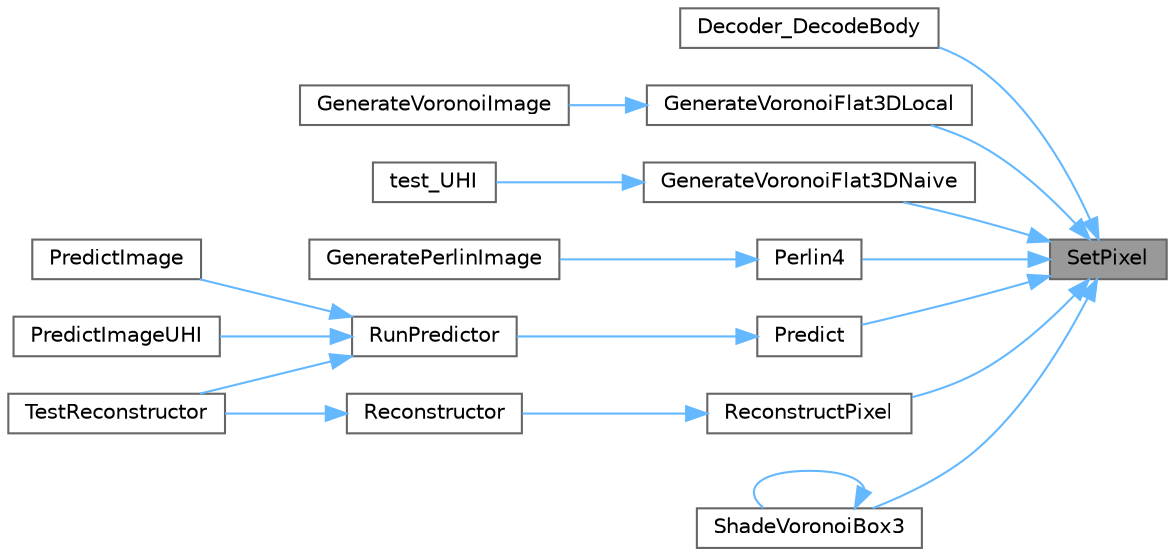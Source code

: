 digraph "SetPixel"
{
 // LATEX_PDF_SIZE
  bgcolor="transparent";
  edge [fontname=Helvetica,fontsize=10,labelfontname=Helvetica,labelfontsize=10];
  node [fontname=Helvetica,fontsize=10,shape=box,height=0.2,width=0.4];
  rankdir="RL";
  Node1 [id="Node000001",label="SetPixel",height=0.2,width=0.4,color="gray40", fillcolor="grey60", style="filled", fontcolor="black",tooltip=" "];
  Node1 -> Node2 [id="edge35_Node000001_Node000002",dir="back",color="steelblue1",style="solid",tooltip=" "];
  Node2 [id="Node000002",label="Decoder_DecodeBody",height=0.2,width=0.4,color="grey40", fillcolor="white", style="filled",URL="$decoder_8c.html#a92568f6a10fcb23b4699402e71a02177",tooltip=" "];
  Node1 -> Node3 [id="edge36_Node000001_Node000003",dir="back",color="steelblue1",style="solid",tooltip=" "];
  Node3 [id="Node000003",label="GenerateVoronoiFlat3DLocal",height=0.2,width=0.4,color="grey40", fillcolor="white", style="filled",URL="$synthetic__image__generator_8c.html#a4f7681c24ad008b5b20f8147d2938bb0",tooltip="Faster Method for Generating Voronoi Diagrams."];
  Node3 -> Node4 [id="edge37_Node000003_Node000004",dir="back",color="steelblue1",style="solid",tooltip=" "];
  Node4 [id="Node000004",label="GenerateVoronoiImage",height=0.2,width=0.4,color="grey40", fillcolor="white", style="filled",URL="$generate__image_8c.html#a450c7f9206bff8de0c177e34e6b5bcf4",tooltip=" "];
  Node1 -> Node5 [id="edge38_Node000001_Node000005",dir="back",color="steelblue1",style="solid",tooltip=" "];
  Node5 [id="Node000005",label="GenerateVoronoiFlat3DNaive",height=0.2,width=0.4,color="grey40", fillcolor="white", style="filled",URL="$synthetic__image__generator_8c.html#a2850e51614bbc71487c7ed52f10fae28",tooltip=" "];
  Node5 -> Node6 [id="edge39_Node000005_Node000006",dir="back",color="steelblue1",style="solid",tooltip=" "];
  Node6 [id="Node000006",label="test_UHI",height=0.2,width=0.4,color="grey40", fillcolor="white", style="filled",URL="$test___u_h_i_8c.html#a24aa285f65de829c8a9791d901405626",tooltip=" "];
  Node1 -> Node7 [id="edge40_Node000001_Node000007",dir="back",color="steelblue1",style="solid",tooltip=" "];
  Node7 [id="Node000007",label="Perlin4",height=0.2,width=0.4,color="grey40", fillcolor="white", style="filled",URL="$perlin__noise_8c.html#a573b5b9f4a318d5723b22ecfe2eaa87a",tooltip=" "];
  Node7 -> Node8 [id="edge41_Node000007_Node000008",dir="back",color="steelblue1",style="solid",tooltip=" "];
  Node8 [id="Node000008",label="GeneratePerlinImage",height=0.2,width=0.4,color="grey40", fillcolor="white", style="filled",URL="$perlin__noise_8c.html#a6d727efa497a4b992c90483602583515",tooltip=" "];
  Node1 -> Node9 [id="edge42_Node000001_Node000009",dir="back",color="steelblue1",style="solid",tooltip=" "];
  Node9 [id="Node000009",label="Predict",height=0.2,width=0.4,color="grey40", fillcolor="white", style="filled",URL="$predictor_8c.html#ad6da8c8a0536aa627bd38f8b6e0a12c2",tooltip=" "];
  Node9 -> Node10 [id="edge43_Node000009_Node000010",dir="back",color="steelblue1",style="solid",tooltip=" "];
  Node10 [id="Node000010",label="RunPredictor",height=0.2,width=0.4,color="grey40", fillcolor="white", style="filled",URL="$predictor_8c.html#a4a94804509574a94d896a4164802bcd2",tooltip=" "];
  Node10 -> Node11 [id="edge44_Node000010_Node000011",dir="back",color="steelblue1",style="solid",tooltip=" "];
  Node11 [id="Node000011",label="PredictImage",height=0.2,width=0.4,color="grey40", fillcolor="white", style="filled",URL="$generate__image_8c.html#a7fae527c979b4b287e1f9672c8d2c366",tooltip=" "];
  Node10 -> Node12 [id="edge45_Node000010_Node000012",dir="back",color="steelblue1",style="solid",tooltip=" "];
  Node12 [id="Node000012",label="PredictImageUHI",height=0.2,width=0.4,color="grey40", fillcolor="white", style="filled",URL="$generate__image_8c.html#a0aba8528a33024ae7a211683e4c762b2",tooltip=" "];
  Node10 -> Node13 [id="edge46_Node000010_Node000013",dir="back",color="steelblue1",style="solid",tooltip=" "];
  Node13 [id="Node000013",label="TestReconstructor",height=0.2,width=0.4,color="grey40", fillcolor="white", style="filled",URL="$reconstructor_8c.html#aadb567bbc159d00d6334e2eb36e6e253",tooltip=" "];
  Node1 -> Node14 [id="edge47_Node000001_Node000014",dir="back",color="steelblue1",style="solid",tooltip=" "];
  Node14 [id="Node000014",label="ReconstructPixel",height=0.2,width=0.4,color="grey40", fillcolor="white", style="filled",URL="$reconstructor_8c.html#ad16e1f973391ba6490488d303ab55ea3",tooltip=" "];
  Node14 -> Node15 [id="edge48_Node000014_Node000015",dir="back",color="steelblue1",style="solid",tooltip=" "];
  Node15 [id="Node000015",label="Reconstructor",height=0.2,width=0.4,color="grey40", fillcolor="white", style="filled",URL="$reconstructor_8c.html#ad0d5b55646a3018075f07ae472ddb312",tooltip=" "];
  Node15 -> Node13 [id="edge49_Node000015_Node000013",dir="back",color="steelblue1",style="solid",tooltip=" "];
  Node1 -> Node16 [id="edge50_Node000001_Node000016",dir="back",color="steelblue1",style="solid",tooltip=" "];
  Node16 [id="Node000016",label="ShadeVoronoiBox3",height=0.2,width=0.4,color="grey40", fillcolor="white", style="filled",URL="$synthetic__image__generator_8c.html#a7f533fab0007b8e388232d9fb654ae06",tooltip=" "];
  Node16 -> Node16 [id="edge51_Node000016_Node000016",dir="back",color="steelblue1",style="solid",tooltip=" "];
}
